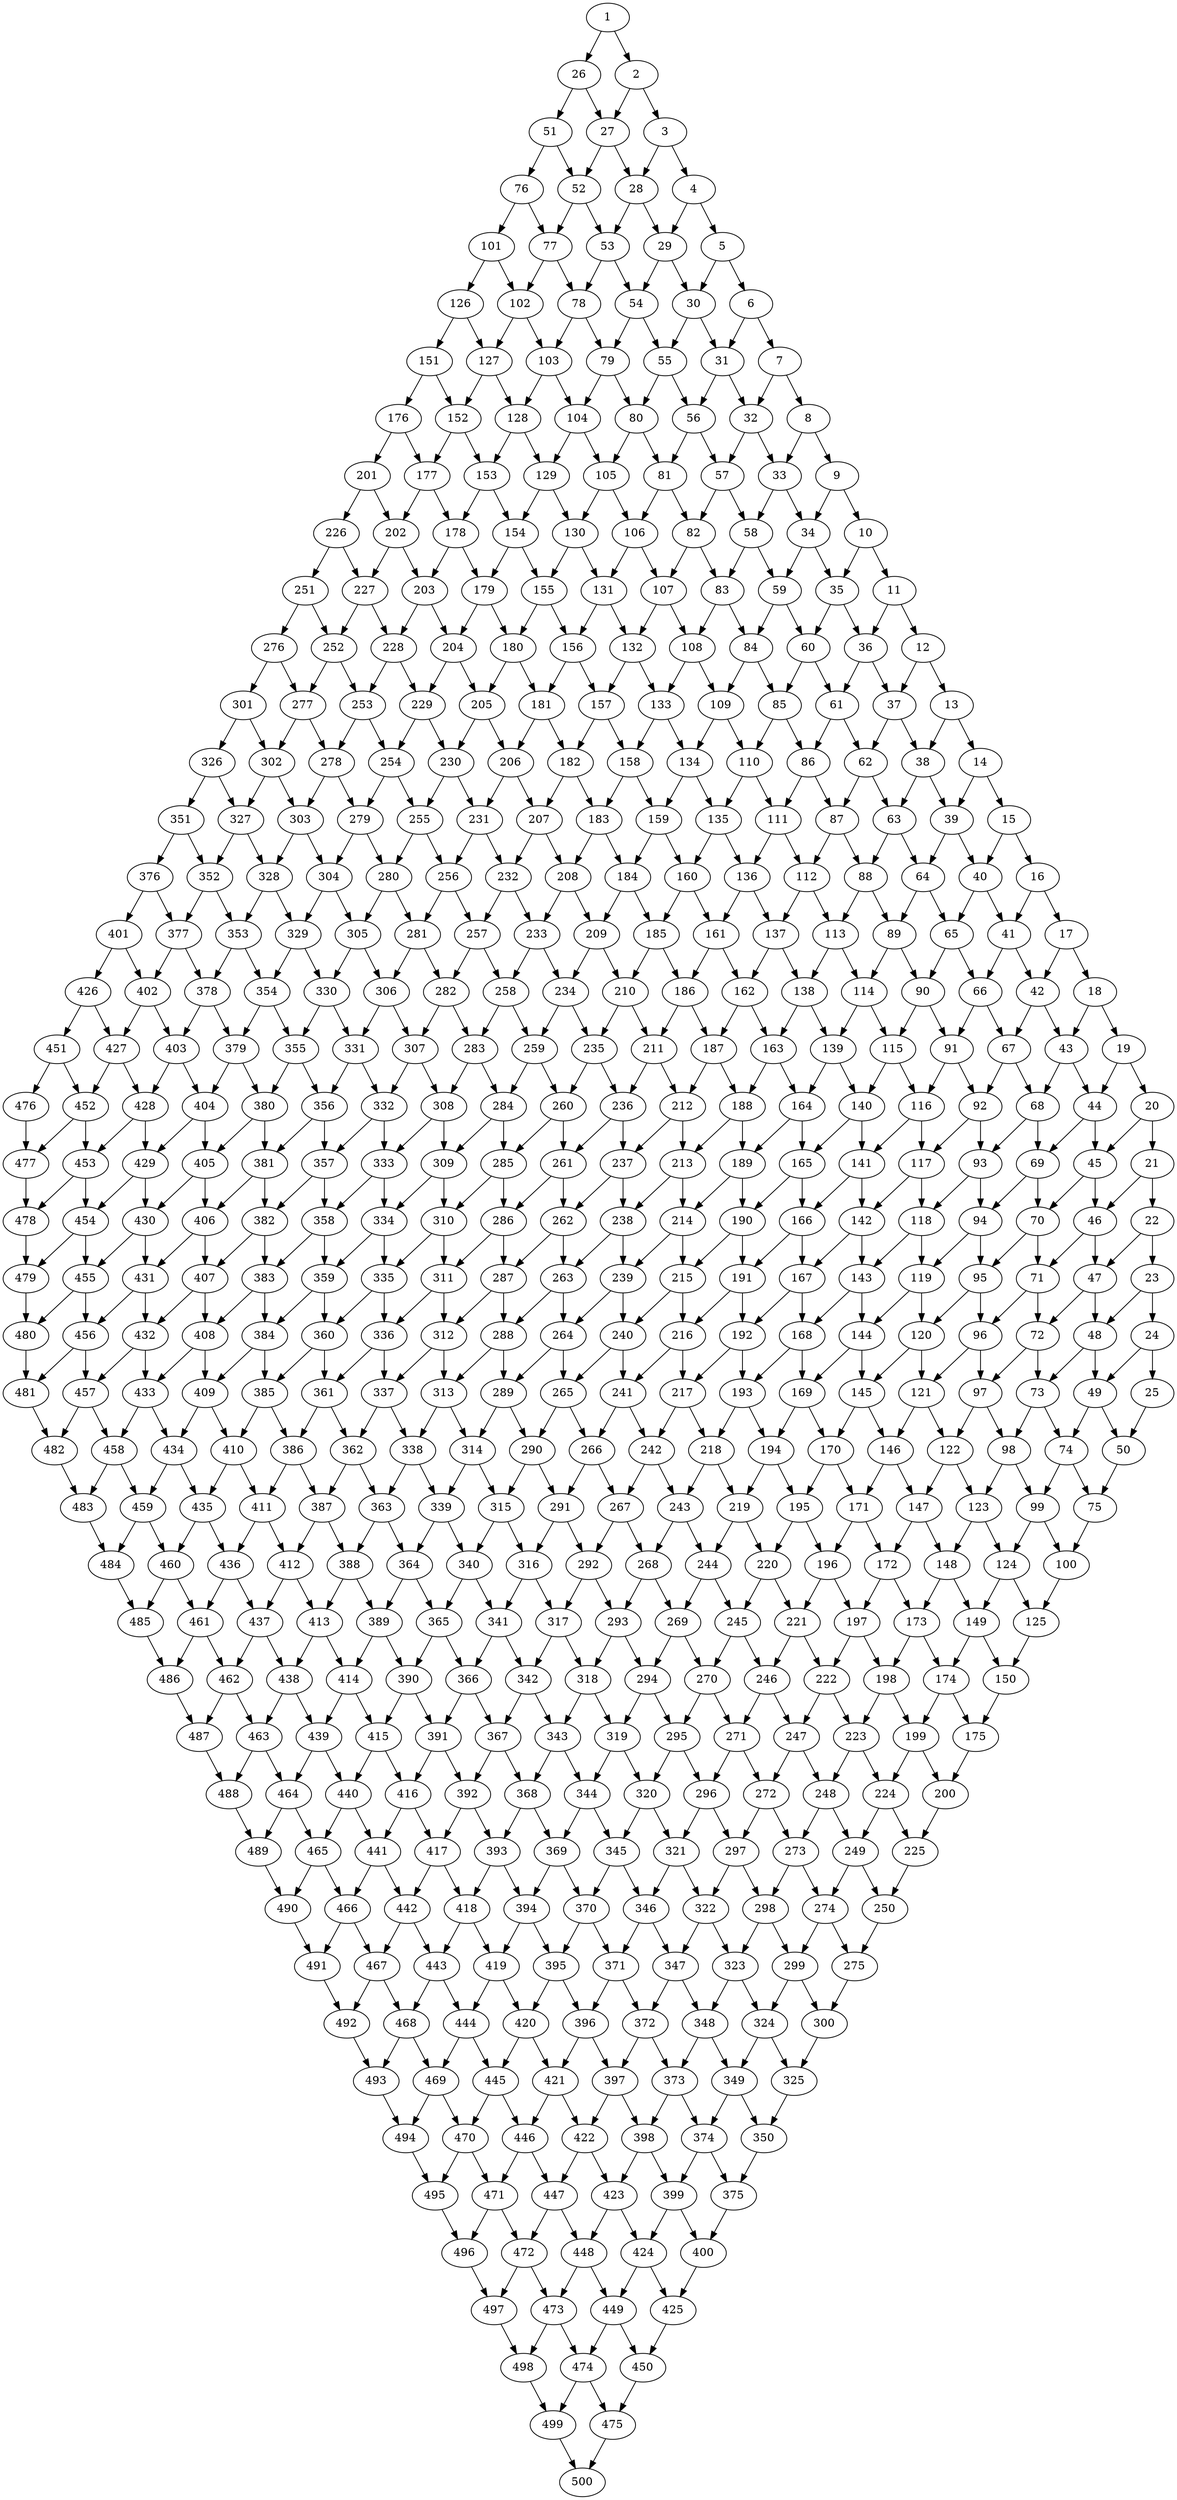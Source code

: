 digraph sample {
1 -> 26;
1 -> 2;
2 -> 27;
2 -> 3;
3 -> 28;
3 -> 4;
4 -> 29;
4 -> 5;
5 -> 30;
5 -> 6;
6 -> 31;
6 -> 7;
7 -> 32;
7 -> 8;
8 -> 33;
8 -> 9;
9 -> 34;
9 -> 10;
10 -> 35;
10 -> 11;
11 -> 36;
11 -> 12;
12 -> 37;
12 -> 13;
13 -> 38;
13 -> 14;
14 -> 39;
14 -> 15;
15 -> 40;
15 -> 16;
16 -> 41;
16 -> 17;
17 -> 42;
17 -> 18;
18 -> 43;
18 -> 19;
19 -> 44;
19 -> 20;
20 -> 45;
20 -> 21;
21 -> 46;
21 -> 22;
22 -> 47;
22 -> 23;
23 -> 48;
23 -> 24;
24 -> 49;
24 -> 25;
25 -> 50;
26 -> 51;
26 -> 27;
27 -> 52;
27 -> 28;
28 -> 53;
28 -> 29;
29 -> 54;
29 -> 30;
30 -> 55;
30 -> 31;
31 -> 56;
31 -> 32;
32 -> 57;
32 -> 33;
33 -> 58;
33 -> 34;
34 -> 59;
34 -> 35;
35 -> 60;
35 -> 36;
36 -> 61;
36 -> 37;
37 -> 62;
37 -> 38;
38 -> 63;
38 -> 39;
39 -> 64;
39 -> 40;
40 -> 65;
40 -> 41;
41 -> 66;
41 -> 42;
42 -> 67;
42 -> 43;
43 -> 68;
43 -> 44;
44 -> 69;
44 -> 45;
45 -> 70;
45 -> 46;
46 -> 71;
46 -> 47;
47 -> 72;
47 -> 48;
48 -> 73;
48 -> 49;
49 -> 74;
49 -> 50;
50 -> 75;
51 -> 76;
51 -> 52;
52 -> 77;
52 -> 53;
53 -> 78;
53 -> 54;
54 -> 79;
54 -> 55;
55 -> 80;
55 -> 56;
56 -> 81;
56 -> 57;
57 -> 82;
57 -> 58;
58 -> 83;
58 -> 59;
59 -> 84;
59 -> 60;
60 -> 85;
60 -> 61;
61 -> 86;
61 -> 62;
62 -> 87;
62 -> 63;
63 -> 88;
63 -> 64;
64 -> 89;
64 -> 65;
65 -> 90;
65 -> 66;
66 -> 91;
66 -> 67;
67 -> 92;
67 -> 68;
68 -> 93;
68 -> 69;
69 -> 94;
69 -> 70;
70 -> 95;
70 -> 71;
71 -> 96;
71 -> 72;
72 -> 97;
72 -> 73;
73 -> 98;
73 -> 74;
74 -> 99;
74 -> 75;
75 -> 100;
76 -> 101;
76 -> 77;
77 -> 102;
77 -> 78;
78 -> 103;
78 -> 79;
79 -> 104;
79 -> 80;
80 -> 105;
80 -> 81;
81 -> 106;
81 -> 82;
82 -> 107;
82 -> 83;
83 -> 108;
83 -> 84;
84 -> 109;
84 -> 85;
85 -> 110;
85 -> 86;
86 -> 111;
86 -> 87;
87 -> 112;
87 -> 88;
88 -> 113;
88 -> 89;
89 -> 114;
89 -> 90;
90 -> 115;
90 -> 91;
91 -> 116;
91 -> 92;
92 -> 117;
92 -> 93;
93 -> 118;
93 -> 94;
94 -> 119;
94 -> 95;
95 -> 120;
95 -> 96;
96 -> 121;
96 -> 97;
97 -> 122;
97 -> 98;
98 -> 123;
98 -> 99;
99 -> 124;
99 -> 100;
100 -> 125;
101 -> 126;
101 -> 102;
102 -> 127;
102 -> 103;
103 -> 128;
103 -> 104;
104 -> 129;
104 -> 105;
105 -> 130;
105 -> 106;
106 -> 131;
106 -> 107;
107 -> 132;
107 -> 108;
108 -> 133;
108 -> 109;
109 -> 134;
109 -> 110;
110 -> 135;
110 -> 111;
111 -> 136;
111 -> 112;
112 -> 137;
112 -> 113;
113 -> 138;
113 -> 114;
114 -> 139;
114 -> 115;
115 -> 140;
115 -> 116;
116 -> 141;
116 -> 117;
117 -> 142;
117 -> 118;
118 -> 143;
118 -> 119;
119 -> 144;
119 -> 120;
120 -> 145;
120 -> 121;
121 -> 146;
121 -> 122;
122 -> 147;
122 -> 123;
123 -> 148;
123 -> 124;
124 -> 149;
124 -> 125;
125 -> 150;
126 -> 151;
126 -> 127;
127 -> 152;
127 -> 128;
128 -> 153;
128 -> 129;
129 -> 154;
129 -> 130;
130 -> 155;
130 -> 131;
131 -> 156;
131 -> 132;
132 -> 157;
132 -> 133;
133 -> 158;
133 -> 134;
134 -> 159;
134 -> 135;
135 -> 160;
135 -> 136;
136 -> 161;
136 -> 137;
137 -> 162;
137 -> 138;
138 -> 163;
138 -> 139;
139 -> 164;
139 -> 140;
140 -> 165;
140 -> 141;
141 -> 166;
141 -> 142;
142 -> 167;
142 -> 143;
143 -> 168;
143 -> 144;
144 -> 169;
144 -> 145;
145 -> 170;
145 -> 146;
146 -> 171;
146 -> 147;
147 -> 172;
147 -> 148;
148 -> 173;
148 -> 149;
149 -> 174;
149 -> 150;
150 -> 175;
151 -> 176;
151 -> 152;
152 -> 177;
152 -> 153;
153 -> 178;
153 -> 154;
154 -> 179;
154 -> 155;
155 -> 180;
155 -> 156;
156 -> 181;
156 -> 157;
157 -> 182;
157 -> 158;
158 -> 183;
158 -> 159;
159 -> 184;
159 -> 160;
160 -> 185;
160 -> 161;
161 -> 186;
161 -> 162;
162 -> 187;
162 -> 163;
163 -> 188;
163 -> 164;
164 -> 189;
164 -> 165;
165 -> 190;
165 -> 166;
166 -> 191;
166 -> 167;
167 -> 192;
167 -> 168;
168 -> 193;
168 -> 169;
169 -> 194;
169 -> 170;
170 -> 195;
170 -> 171;
171 -> 196;
171 -> 172;
172 -> 197;
172 -> 173;
173 -> 198;
173 -> 174;
174 -> 199;
174 -> 175;
175 -> 200;
176 -> 201;
176 -> 177;
177 -> 202;
177 -> 178;
178 -> 203;
178 -> 179;
179 -> 204;
179 -> 180;
180 -> 205;
180 -> 181;
181 -> 206;
181 -> 182;
182 -> 207;
182 -> 183;
183 -> 208;
183 -> 184;
184 -> 209;
184 -> 185;
185 -> 210;
185 -> 186;
186 -> 211;
186 -> 187;
187 -> 212;
187 -> 188;
188 -> 213;
188 -> 189;
189 -> 214;
189 -> 190;
190 -> 215;
190 -> 191;
191 -> 216;
191 -> 192;
192 -> 217;
192 -> 193;
193 -> 218;
193 -> 194;
194 -> 219;
194 -> 195;
195 -> 220;
195 -> 196;
196 -> 221;
196 -> 197;
197 -> 222;
197 -> 198;
198 -> 223;
198 -> 199;
199 -> 224;
199 -> 200;
200 -> 225;
201 -> 226;
201 -> 202;
202 -> 227;
202 -> 203;
203 -> 228;
203 -> 204;
204 -> 229;
204 -> 205;
205 -> 230;
205 -> 206;
206 -> 231;
206 -> 207;
207 -> 232;
207 -> 208;
208 -> 233;
208 -> 209;
209 -> 234;
209 -> 210;
210 -> 235;
210 -> 211;
211 -> 236;
211 -> 212;
212 -> 237;
212 -> 213;
213 -> 238;
213 -> 214;
214 -> 239;
214 -> 215;
215 -> 240;
215 -> 216;
216 -> 241;
216 -> 217;
217 -> 242;
217 -> 218;
218 -> 243;
218 -> 219;
219 -> 244;
219 -> 220;
220 -> 245;
220 -> 221;
221 -> 246;
221 -> 222;
222 -> 247;
222 -> 223;
223 -> 248;
223 -> 224;
224 -> 249;
224 -> 225;
225 -> 250;
226 -> 251;
226 -> 227;
227 -> 252;
227 -> 228;
228 -> 253;
228 -> 229;
229 -> 254;
229 -> 230;
230 -> 255;
230 -> 231;
231 -> 256;
231 -> 232;
232 -> 257;
232 -> 233;
233 -> 258;
233 -> 234;
234 -> 259;
234 -> 235;
235 -> 260;
235 -> 236;
236 -> 261;
236 -> 237;
237 -> 262;
237 -> 238;
238 -> 263;
238 -> 239;
239 -> 264;
239 -> 240;
240 -> 265;
240 -> 241;
241 -> 266;
241 -> 242;
242 -> 267;
242 -> 243;
243 -> 268;
243 -> 244;
244 -> 269;
244 -> 245;
245 -> 270;
245 -> 246;
246 -> 271;
246 -> 247;
247 -> 272;
247 -> 248;
248 -> 273;
248 -> 249;
249 -> 274;
249 -> 250;
250 -> 275;
251 -> 276;
251 -> 252;
252 -> 277;
252 -> 253;
253 -> 278;
253 -> 254;
254 -> 279;
254 -> 255;
255 -> 280;
255 -> 256;
256 -> 281;
256 -> 257;
257 -> 282;
257 -> 258;
258 -> 283;
258 -> 259;
259 -> 284;
259 -> 260;
260 -> 285;
260 -> 261;
261 -> 286;
261 -> 262;
262 -> 287;
262 -> 263;
263 -> 288;
263 -> 264;
264 -> 289;
264 -> 265;
265 -> 290;
265 -> 266;
266 -> 291;
266 -> 267;
267 -> 292;
267 -> 268;
268 -> 293;
268 -> 269;
269 -> 294;
269 -> 270;
270 -> 295;
270 -> 271;
271 -> 296;
271 -> 272;
272 -> 297;
272 -> 273;
273 -> 298;
273 -> 274;
274 -> 299;
274 -> 275;
275 -> 300;
276 -> 301;
276 -> 277;
277 -> 302;
277 -> 278;
278 -> 303;
278 -> 279;
279 -> 304;
279 -> 280;
280 -> 305;
280 -> 281;
281 -> 306;
281 -> 282;
282 -> 307;
282 -> 283;
283 -> 308;
283 -> 284;
284 -> 309;
284 -> 285;
285 -> 310;
285 -> 286;
286 -> 311;
286 -> 287;
287 -> 312;
287 -> 288;
288 -> 313;
288 -> 289;
289 -> 314;
289 -> 290;
290 -> 315;
290 -> 291;
291 -> 316;
291 -> 292;
292 -> 317;
292 -> 293;
293 -> 318;
293 -> 294;
294 -> 319;
294 -> 295;
295 -> 320;
295 -> 296;
296 -> 321;
296 -> 297;
297 -> 322;
297 -> 298;
298 -> 323;
298 -> 299;
299 -> 324;
299 -> 300;
300 -> 325;
301 -> 326;
301 -> 302;
302 -> 327;
302 -> 303;
303 -> 328;
303 -> 304;
304 -> 329;
304 -> 305;
305 -> 330;
305 -> 306;
306 -> 331;
306 -> 307;
307 -> 332;
307 -> 308;
308 -> 333;
308 -> 309;
309 -> 334;
309 -> 310;
310 -> 335;
310 -> 311;
311 -> 336;
311 -> 312;
312 -> 337;
312 -> 313;
313 -> 338;
313 -> 314;
314 -> 339;
314 -> 315;
315 -> 340;
315 -> 316;
316 -> 341;
316 -> 317;
317 -> 342;
317 -> 318;
318 -> 343;
318 -> 319;
319 -> 344;
319 -> 320;
320 -> 345;
320 -> 321;
321 -> 346;
321 -> 322;
322 -> 347;
322 -> 323;
323 -> 348;
323 -> 324;
324 -> 349;
324 -> 325;
325 -> 350;
326 -> 351;
326 -> 327;
327 -> 352;
327 -> 328;
328 -> 353;
328 -> 329;
329 -> 354;
329 -> 330;
330 -> 355;
330 -> 331;
331 -> 356;
331 -> 332;
332 -> 357;
332 -> 333;
333 -> 358;
333 -> 334;
334 -> 359;
334 -> 335;
335 -> 360;
335 -> 336;
336 -> 361;
336 -> 337;
337 -> 362;
337 -> 338;
338 -> 363;
338 -> 339;
339 -> 364;
339 -> 340;
340 -> 365;
340 -> 341;
341 -> 366;
341 -> 342;
342 -> 367;
342 -> 343;
343 -> 368;
343 -> 344;
344 -> 369;
344 -> 345;
345 -> 370;
345 -> 346;
346 -> 371;
346 -> 347;
347 -> 372;
347 -> 348;
348 -> 373;
348 -> 349;
349 -> 374;
349 -> 350;
350 -> 375;
351 -> 376;
351 -> 352;
352 -> 377;
352 -> 353;
353 -> 378;
353 -> 354;
354 -> 379;
354 -> 355;
355 -> 380;
355 -> 356;
356 -> 381;
356 -> 357;
357 -> 382;
357 -> 358;
358 -> 383;
358 -> 359;
359 -> 384;
359 -> 360;
360 -> 385;
360 -> 361;
361 -> 386;
361 -> 362;
362 -> 387;
362 -> 363;
363 -> 388;
363 -> 364;
364 -> 389;
364 -> 365;
365 -> 390;
365 -> 366;
366 -> 391;
366 -> 367;
367 -> 392;
367 -> 368;
368 -> 393;
368 -> 369;
369 -> 394;
369 -> 370;
370 -> 395;
370 -> 371;
371 -> 396;
371 -> 372;
372 -> 397;
372 -> 373;
373 -> 398;
373 -> 374;
374 -> 399;
374 -> 375;
375 -> 400;
376 -> 401;
376 -> 377;
377 -> 402;
377 -> 378;
378 -> 403;
378 -> 379;
379 -> 404;
379 -> 380;
380 -> 405;
380 -> 381;
381 -> 406;
381 -> 382;
382 -> 407;
382 -> 383;
383 -> 408;
383 -> 384;
384 -> 409;
384 -> 385;
385 -> 410;
385 -> 386;
386 -> 411;
386 -> 387;
387 -> 412;
387 -> 388;
388 -> 413;
388 -> 389;
389 -> 414;
389 -> 390;
390 -> 415;
390 -> 391;
391 -> 416;
391 -> 392;
392 -> 417;
392 -> 393;
393 -> 418;
393 -> 394;
394 -> 419;
394 -> 395;
395 -> 420;
395 -> 396;
396 -> 421;
396 -> 397;
397 -> 422;
397 -> 398;
398 -> 423;
398 -> 399;
399 -> 424;
399 -> 400;
400 -> 425;
401 -> 426;
401 -> 402;
402 -> 427;
402 -> 403;
403 -> 428;
403 -> 404;
404 -> 429;
404 -> 405;
405 -> 430;
405 -> 406;
406 -> 431;
406 -> 407;
407 -> 432;
407 -> 408;
408 -> 433;
408 -> 409;
409 -> 434;
409 -> 410;
410 -> 435;
410 -> 411;
411 -> 436;
411 -> 412;
412 -> 437;
412 -> 413;
413 -> 438;
413 -> 414;
414 -> 439;
414 -> 415;
415 -> 440;
415 -> 416;
416 -> 441;
416 -> 417;
417 -> 442;
417 -> 418;
418 -> 443;
418 -> 419;
419 -> 444;
419 -> 420;
420 -> 445;
420 -> 421;
421 -> 446;
421 -> 422;
422 -> 447;
422 -> 423;
423 -> 448;
423 -> 424;
424 -> 449;
424 -> 425;
425 -> 450;
426 -> 451;
426 -> 427;
427 -> 452;
427 -> 428;
428 -> 453;
428 -> 429;
429 -> 454;
429 -> 430;
430 -> 455;
430 -> 431;
431 -> 456;
431 -> 432;
432 -> 457;
432 -> 433;
433 -> 458;
433 -> 434;
434 -> 459;
434 -> 435;
435 -> 460;
435 -> 436;
436 -> 461;
436 -> 437;
437 -> 462;
437 -> 438;
438 -> 463;
438 -> 439;
439 -> 464;
439 -> 440;
440 -> 465;
440 -> 441;
441 -> 466;
441 -> 442;
442 -> 467;
442 -> 443;
443 -> 468;
443 -> 444;
444 -> 469;
444 -> 445;
445 -> 470;
445 -> 446;
446 -> 471;
446 -> 447;
447 -> 472;
447 -> 448;
448 -> 473;
448 -> 449;
449 -> 474;
449 -> 450;
450 -> 475;
451 -> 476;
451 -> 452;
452 -> 477;
452 -> 453;
453 -> 478;
453 -> 454;
454 -> 479;
454 -> 455;
455 -> 480;
455 -> 456;
456 -> 481;
456 -> 457;
457 -> 482;
457 -> 458;
458 -> 483;
458 -> 459;
459 -> 484;
459 -> 460;
460 -> 485;
460 -> 461;
461 -> 486;
461 -> 462;
462 -> 487;
462 -> 463;
463 -> 488;
463 -> 464;
464 -> 489;
464 -> 465;
465 -> 490;
465 -> 466;
466 -> 491;
466 -> 467;
467 -> 492;
467 -> 468;
468 -> 493;
468 -> 469;
469 -> 494;
469 -> 470;
470 -> 495;
470 -> 471;
471 -> 496;
471 -> 472;
472 -> 497;
472 -> 473;
473 -> 498;
473 -> 474;
474 -> 499;
474 -> 475;
475 -> 500;
476 -> 477;
477 -> 478;
478 -> 479;
479 -> 480;
480 -> 481;
481 -> 482;
482 -> 483;
483 -> 484;
484 -> 485;
485 -> 486;
486 -> 487;
487 -> 488;
488 -> 489;
489 -> 490;
490 -> 491;
491 -> 492;
492 -> 493;
493 -> 494;
494 -> 495;
495 -> 496;
496 -> 497;
497 -> 498;
498 -> 499;
499 -> 500;
}